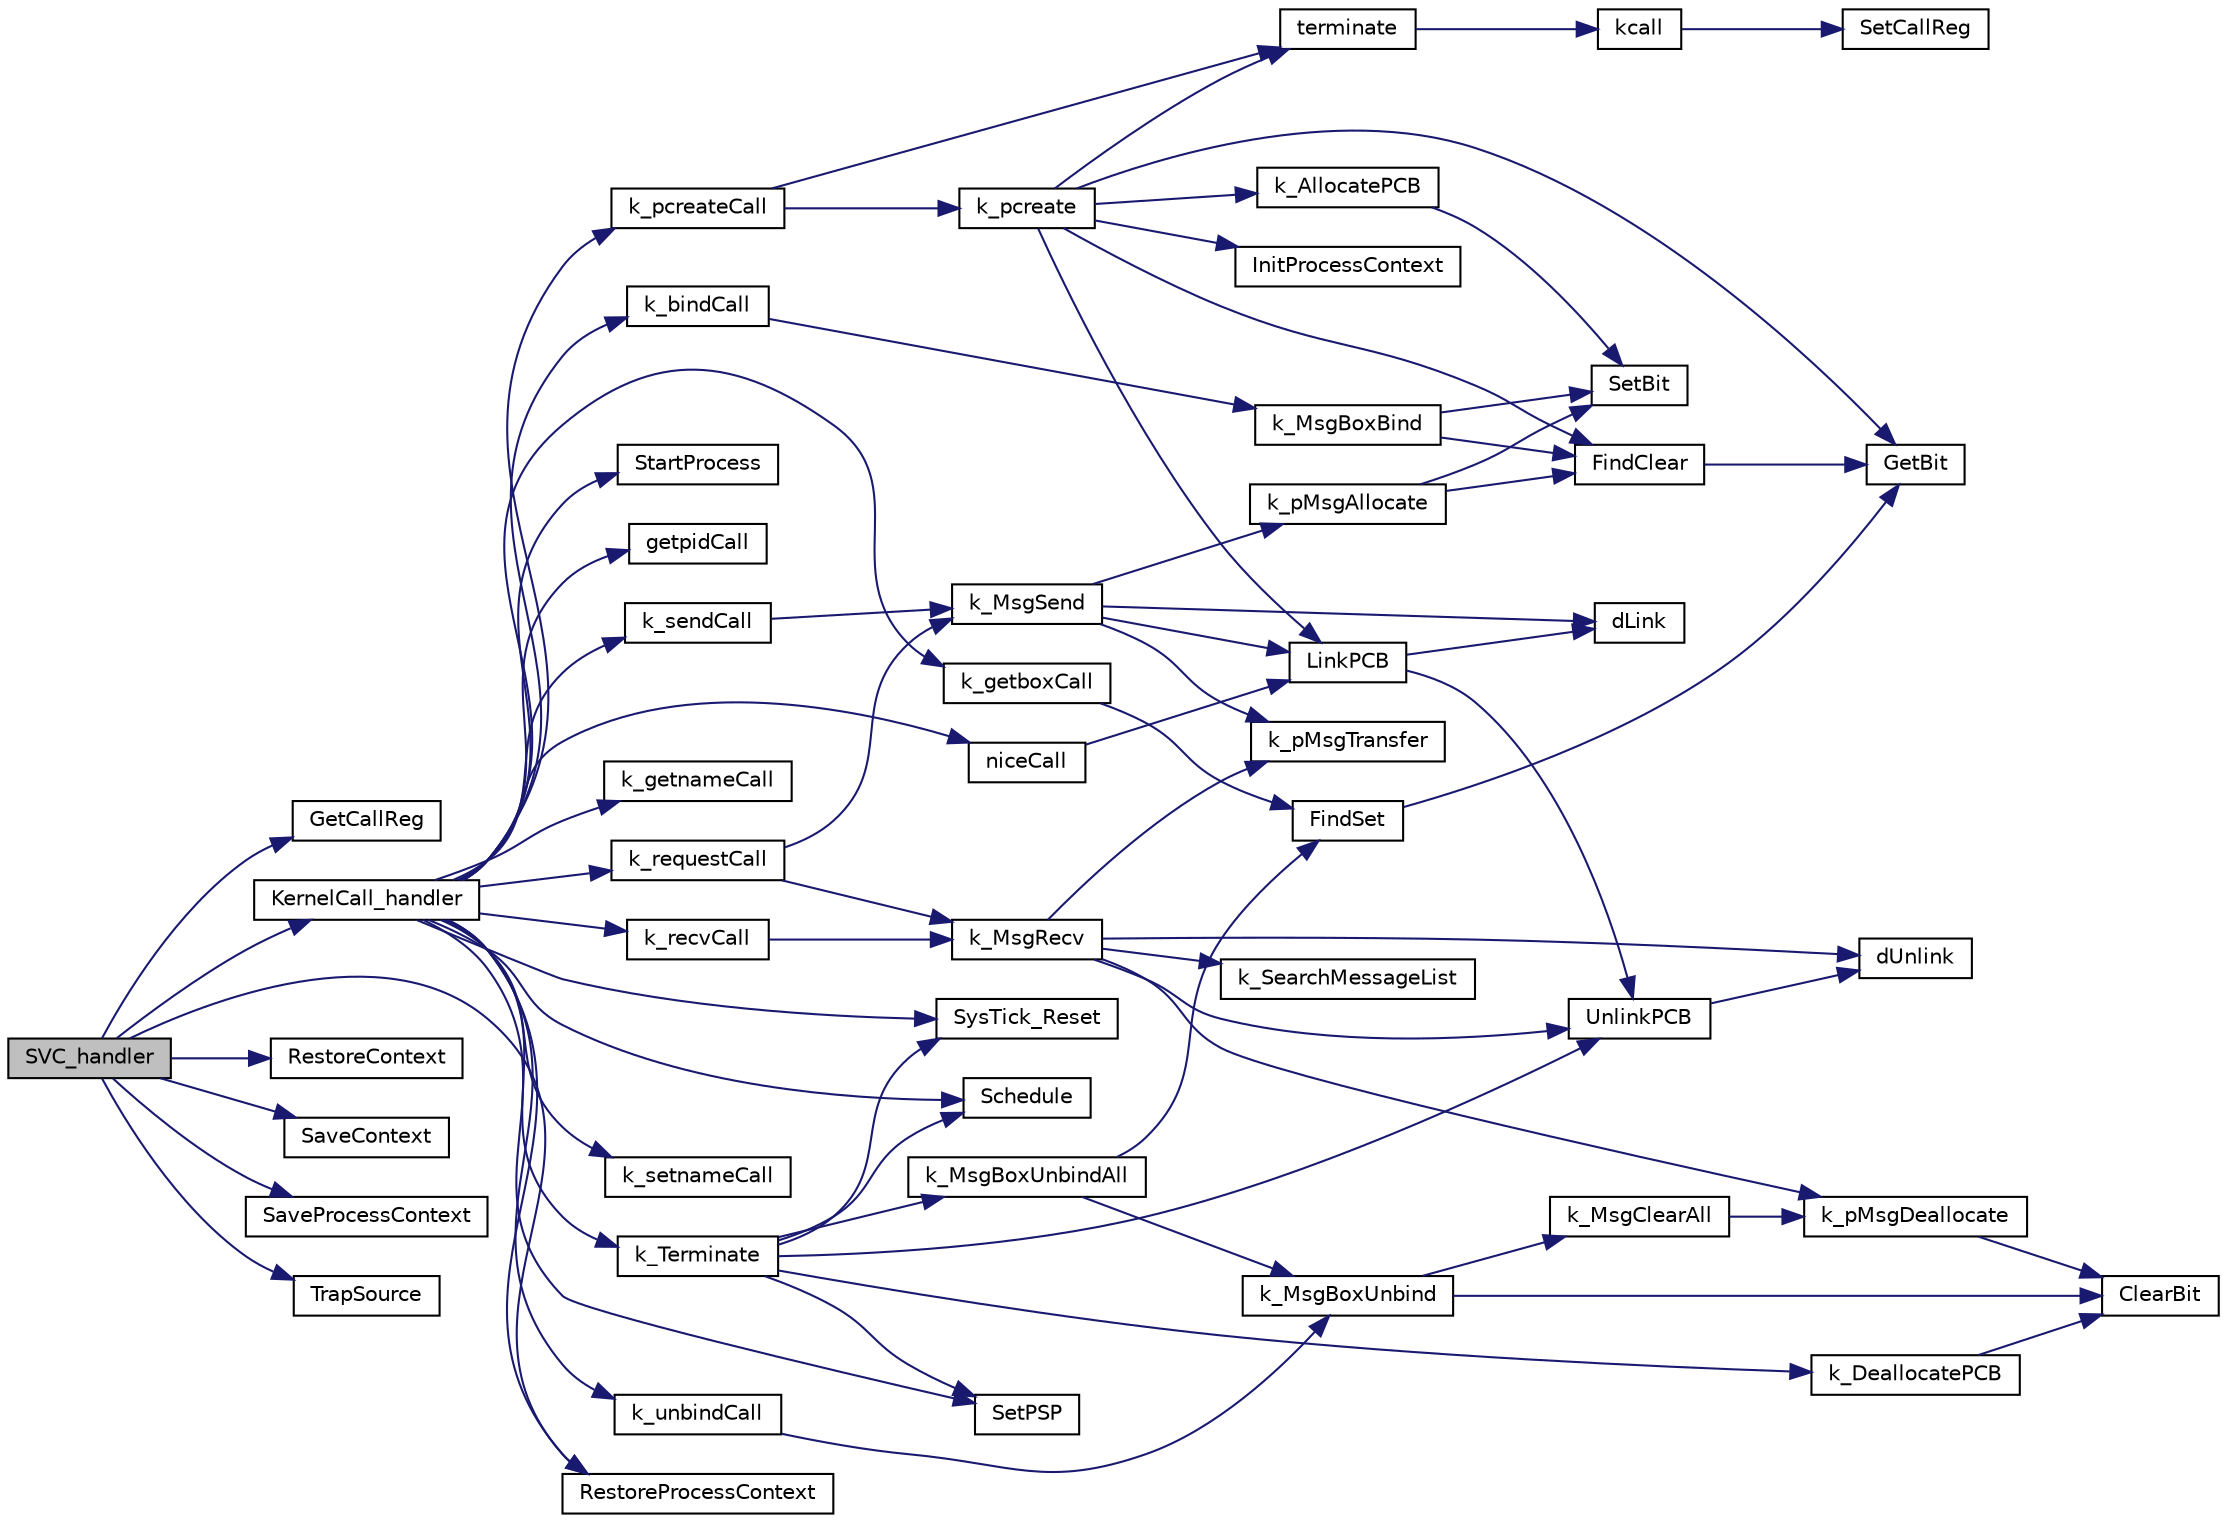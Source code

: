 digraph "SVC_handler"
{
 // LATEX_PDF_SIZE
  edge [fontname="Helvetica",fontsize="10",labelfontname="Helvetica",labelfontsize="10"];
  node [fontname="Helvetica",fontsize="10",shape=record];
  rankdir="LR";
  Node1 [label="SVC_handler",height=0.2,width=0.4,color="black", fillcolor="grey75", style="filled", fontcolor="black",tooltip="Supervisor Call trap handler."];
  Node1 -> Node2 [color="midnightblue",fontsize="10",style="solid",fontname="Helvetica"];
  Node2 [label="GetCallReg",height=0.2,width=0.4,color="black", fillcolor="white", style="filled",URL="$k__cpu_8c.html#a9ec4ea572996c2daa252cb2b35020312",tooltip="Gets the pointer to a kernel call structure out of the designated kernel call register."];
  Node1 -> Node3 [color="midnightblue",fontsize="10",style="solid",fontname="Helvetica"];
  Node3 [label="KernelCall_handler",height=0.2,width=0.4,color="black", fillcolor="white", style="filled",URL="$k__handlers_8c.html#a53c69e53135737e747747a3a6eb8dd69",tooltip="Kernel Call Handler function."];
  Node3 -> Node4 [color="midnightblue",fontsize="10",style="solid",fontname="Helvetica"];
  Node4 [label="getpidCall",height=0.2,width=0.4,color="black", fillcolor="white", style="filled",URL="$k__handlers_8c.html#a03af669db50be36c37c7f65fab0d74ec",tooltip="Performs all operations required for retrieving the running process' ID."];
  Node3 -> Node5 [color="midnightblue",fontsize="10",style="solid",fontname="Helvetica"];
  Node5 [label="k_bindCall",height=0.2,width=0.4,color="black", fillcolor="white", style="filled",URL="$k__handlers_8c.html#adf47b77fffe9facad2fdacefe28a2991",tooltip="Performs all operations required for binding a message box to running process."];
  Node5 -> Node6 [color="midnightblue",fontsize="10",style="solid",fontname="Helvetica"];
  Node6 [label="k_MsgBoxBind",height=0.2,width=0.4,color="black", fillcolor="white", style="filled",URL="$k__messaging_8c.html#acffd1ebbd6129aa2ea8570ab6ac7c40d",tooltip="Binds a message box to a process."];
  Node6 -> Node7 [color="midnightblue",fontsize="10",style="solid",fontname="Helvetica"];
  Node7 [label="FindClear",height=0.2,width=0.4,color="black", fillcolor="white", style="filled",URL="$bitmap_8c.html#a5ab161451e79c2d40ca343c8b34db724",tooltip="Finds The earliest cleared bit in bitmap."];
  Node7 -> Node8 [color="midnightblue",fontsize="10",style="solid",fontname="Helvetica"];
  Node8 [label="GetBit",height=0.2,width=0.4,color="black", fillcolor="white", style="filled",URL="$bitmap_8c.html#aea47b36efa670baedacd8eb1c8cefed9",tooltip="Gets thevalue of a specific bit in a bitmap."];
  Node6 -> Node9 [color="midnightblue",fontsize="10",style="solid",fontname="Helvetica"];
  Node9 [label="SetBit",height=0.2,width=0.4,color="black", fillcolor="white", style="filled",URL="$bitmap_8c.html#ae4c722d65f629e093f97656cf1beb049",tooltip="Sets a specific bit in a bitmap."];
  Node3 -> Node10 [color="midnightblue",fontsize="10",style="solid",fontname="Helvetica"];
  Node10 [label="k_getboxCall",height=0.2,width=0.4,color="black", fillcolor="white", style="filled",URL="$k__handlers_8c.html#abba44a3b1b08d596cf3f23f072c41abf",tooltip="Performs all operations required to retrieve a bound message box to the running process."];
  Node10 -> Node11 [color="midnightblue",fontsize="10",style="solid",fontname="Helvetica"];
  Node11 [label="FindSet",height=0.2,width=0.4,color="black", fillcolor="white", style="filled",URL="$bitmap_8c.html#a2b442817bc15cbc0c86a872e1c3ce95b",tooltip="Finds The earliest set bit in bitmap."];
  Node11 -> Node8 [color="midnightblue",fontsize="10",style="solid",fontname="Helvetica"];
  Node3 -> Node12 [color="midnightblue",fontsize="10",style="solid",fontname="Helvetica"];
  Node12 [label="k_getnameCall",height=0.2,width=0.4,color="black", fillcolor="white", style="filled",URL="$k__handlers_8c.html#a6e0e1ecbce2ec53356f099e3bfcb0d20",tooltip="Performs all operations required to retrieve the name of the running process."];
  Node3 -> Node13 [color="midnightblue",fontsize="10",style="solid",fontname="Helvetica"];
  Node13 [label="k_pcreateCall",height=0.2,width=0.4,color="black", fillcolor="white", style="filled",URL="$k__handlers_8c.html#a727e88ff2dee6e3988e3887f8fc82d38",tooltip="Performs all operations required for process allocation."];
  Node13 -> Node14 [color="midnightblue",fontsize="10",style="solid",fontname="Helvetica"];
  Node14 [label="k_pcreate",height=0.2,width=0.4,color="black", fillcolor="white", style="filled",URL="$k__processes_8c.html#a9ea70364f7d015c8df1b31ddeee0b13c",tooltip="Creates a process and registers it in kernel space."];
  Node14 -> Node7 [color="midnightblue",fontsize="10",style="solid",fontname="Helvetica"];
  Node14 -> Node8 [color="midnightblue",fontsize="10",style="solid",fontname="Helvetica"];
  Node14 -> Node15 [color="midnightblue",fontsize="10",style="solid",fontname="Helvetica"];
  Node15 [label="InitProcessContext",height=0.2,width=0.4,color="black", fillcolor="white", style="filled",URL="$k__cpu_8c.html#a2396f2c90f77dde8eeaf05615344fea6",tooltip="Initializes the CPU context of a process."];
  Node14 -> Node16 [color="midnightblue",fontsize="10",style="solid",fontname="Helvetica"];
  Node16 [label="k_AllocatePCB",height=0.2,width=0.4,color="black", fillcolor="white", style="filled",URL="$k__processes_8c.html#af43a350d56f1d046a727e4073d79a139",tooltip="Allocates a new PCB."];
  Node16 -> Node9 [color="midnightblue",fontsize="10",style="solid",fontname="Helvetica"];
  Node14 -> Node17 [color="midnightblue",fontsize="10",style="solid",fontname="Helvetica"];
  Node17 [label="LinkPCB",height=0.2,width=0.4,color="black", fillcolor="white", style="filled",URL="$k__scheduler_8c.html#a6fa07eff4335f7eca76b95872e445907",tooltip="Links a PCB into a specific priority queue."];
  Node17 -> Node18 [color="midnightblue",fontsize="10",style="solid",fontname="Helvetica"];
  Node18 [label="dLink",height=0.2,width=0.4,color="black", fillcolor="white", style="filled",URL="$dlist_8c.html#af800d7b4d997230f7d590c452dcb1ea3",tooltip="Links a node into the back of another."];
  Node17 -> Node19 [color="midnightblue",fontsize="10",style="solid",fontname="Helvetica"];
  Node19 [label="UnlinkPCB",height=0.2,width=0.4,color="black", fillcolor="white", style="filled",URL="$k__scheduler_8c.html#a020cd5ae59a5fa38146a31260f17ee30",tooltip="Unlinks PCB from its Process queue."];
  Node19 -> Node20 [color="midnightblue",fontsize="10",style="solid",fontname="Helvetica"];
  Node20 [label="dUnlink",height=0.2,width=0.4,color="black", fillcolor="white", style="filled",URL="$dlist_8c.html#a4ac5bcc32a4b91f514e4eeff11361b61",tooltip="Unlinks a node from its current list."];
  Node14 -> Node21 [color="midnightblue",fontsize="10",style="solid",fontname="Helvetica"];
  Node21 [label="terminate",height=0.2,width=0.4,color="black", fillcolor="white", style="filled",URL="$calls_8c.html#a5354b26c0e92bc241bbaf8daedc5a28c",tooltip="Requests the termination of the running process."];
  Node21 -> Node22 [color="midnightblue",fontsize="10",style="solid",fontname="Helvetica"];
  Node22 [label="kcall",height=0.2,width=0.4,color="black", fillcolor="white", style="filled",URL="$calls_8c.html#a84f7c9fb55cbe7f8924be7b30eef3926",tooltip="Sets up the kernel call and gives CPU control to the kernel to service the call."];
  Node22 -> Node23 [color="midnightblue",fontsize="10",style="solid",fontname="Helvetica"];
  Node23 [label="SetCallReg",height=0.2,width=0.4,color="black", fillcolor="white", style="filled",URL="$k__cpu_8c.html#a49e8ab7828a8458da2c0a7115ceb5076",tooltip="Sets the designated kernel call register with a pointer to a kernel call structure."];
  Node13 -> Node21 [color="midnightblue",fontsize="10",style="solid",fontname="Helvetica"];
  Node3 -> Node24 [color="midnightblue",fontsize="10",style="solid",fontname="Helvetica"];
  Node24 [label="k_recvCall",height=0.2,width=0.4,color="black", fillcolor="white", style="filled",URL="$k__handlers_8c.html#ae6d9745010d84afa874ab46ec9a85790",tooltip="Performs all operations required to receive a message from a message box to a message box belonging t..."];
  Node24 -> Node25 [color="midnightblue",fontsize="10",style="solid",fontname="Helvetica"];
  Node25 [label="k_MsgRecv",height=0.2,width=0.4,color="black", fillcolor="white", style="filled",URL="$k__messaging_8c.html#a410b0e1c8cc0056a178c1ef49ad45bc4",tooltip="Recieves a message from a process to another."];
  Node25 -> Node20 [color="midnightblue",fontsize="10",style="solid",fontname="Helvetica"];
  Node25 -> Node26 [color="midnightblue",fontsize="10",style="solid",fontname="Helvetica"];
  Node26 [label="k_pMsgDeallocate",height=0.2,width=0.4,color="black", fillcolor="white", style="filled",URL="$k__messaging_8c.html#a1f49ca1a455ee48b9566a2c6257aab49",tooltip="De-allocates a message."];
  Node26 -> Node27 [color="midnightblue",fontsize="10",style="solid",fontname="Helvetica"];
  Node27 [label="ClearBit",height=0.2,width=0.4,color="black", fillcolor="white", style="filled",URL="$bitmap_8c.html#a1450145a97ea1efa0f35f6aaf05dbcd9",tooltip="Clears a specific bit in a bitmap."];
  Node25 -> Node28 [color="midnightblue",fontsize="10",style="solid",fontname="Helvetica"];
  Node28 [label="k_pMsgTransfer",height=0.2,width=0.4,color="black", fillcolor="white", style="filled",URL="$k__messaging_8c.html#a2296f76d232e8344b339d30d174bcf98",tooltip="Transfers a message to another."];
  Node25 -> Node29 [color="midnightblue",fontsize="10",style="solid",fontname="Helvetica"];
  Node29 [label="k_SearchMessageList",height=0.2,width=0.4,color="black", fillcolor="white", style="filled",URL="$k__messaging_8c.html#a70e4d17dd7f132ac9891b633571b3609",tooltip="Searches through message list for a message with a particular message box as its source."];
  Node25 -> Node19 [color="midnightblue",fontsize="10",style="solid",fontname="Helvetica"];
  Node3 -> Node30 [color="midnightblue",fontsize="10",style="solid",fontname="Helvetica"];
  Node30 [label="k_requestCall",height=0.2,width=0.4,color="black", fillcolor="white", style="filled",URL="$k__handlers_8c.html#a868c3d8f4b853b0704586dc61488138e",tooltip="Performs all operations required to perform the request transaction between a message box belonging t..."];
  Node30 -> Node25 [color="midnightblue",fontsize="10",style="solid",fontname="Helvetica"];
  Node30 -> Node31 [color="midnightblue",fontsize="10",style="solid",fontname="Helvetica"];
  Node31 [label="k_MsgSend",height=0.2,width=0.4,color="black", fillcolor="white", style="filled",URL="$k__messaging_8c.html#a4102c8314e622c810fd8520210a4aa39",tooltip="Sends a message from one process to another."];
  Node31 -> Node18 [color="midnightblue",fontsize="10",style="solid",fontname="Helvetica"];
  Node31 -> Node32 [color="midnightblue",fontsize="10",style="solid",fontname="Helvetica"];
  Node32 [label="k_pMsgAllocate",height=0.2,width=0.4,color="black", fillcolor="white", style="filled",URL="$k__messaging_8c.html#a0d9a71fc033e0800851d3fcd1d24a1b4",tooltip="Allocates message and fills its data and size."];
  Node32 -> Node7 [color="midnightblue",fontsize="10",style="solid",fontname="Helvetica"];
  Node32 -> Node9 [color="midnightblue",fontsize="10",style="solid",fontname="Helvetica"];
  Node31 -> Node28 [color="midnightblue",fontsize="10",style="solid",fontname="Helvetica"];
  Node31 -> Node17 [color="midnightblue",fontsize="10",style="solid",fontname="Helvetica"];
  Node3 -> Node33 [color="midnightblue",fontsize="10",style="solid",fontname="Helvetica"];
  Node33 [label="k_sendCall",height=0.2,width=0.4,color="black", fillcolor="white", style="filled",URL="$k__handlers_8c.html#a1130306eda0cd5c78882a05d20d59831",tooltip="Performs all operations required to send a message from a message box belonging to the running proces..."];
  Node33 -> Node31 [color="midnightblue",fontsize="10",style="solid",fontname="Helvetica"];
  Node3 -> Node34 [color="midnightblue",fontsize="10",style="solid",fontname="Helvetica"];
  Node34 [label="k_setnameCall",height=0.2,width=0.4,color="black", fillcolor="white", style="filled",URL="$k__handlers_8c.html#a8cdf4ac67bb3e9f8a67f796125aab838",tooltip="Performs all operations required to set the name of the running process."];
  Node3 -> Node35 [color="midnightblue",fontsize="10",style="solid",fontname="Helvetica"];
  Node35 [label="k_Terminate",height=0.2,width=0.4,color="black", fillcolor="white", style="filled",URL="$k__handlers_8c.html#aadffaeb748922aa217329a31c4663a95",tooltip="Terminates the running process."];
  Node35 -> Node36 [color="midnightblue",fontsize="10",style="solid",fontname="Helvetica"];
  Node36 [label="k_DeallocatePCB",height=0.2,width=0.4,color="black", fillcolor="white", style="filled",URL="$k__processes_8c.html#ae25db96c8981472d79072a8697d22a27",tooltip="De-allocates a PCB."];
  Node36 -> Node27 [color="midnightblue",fontsize="10",style="solid",fontname="Helvetica"];
  Node35 -> Node37 [color="midnightblue",fontsize="10",style="solid",fontname="Helvetica"];
  Node37 [label="k_MsgBoxUnbindAll",height=0.2,width=0.4,color="black", fillcolor="white", style="filled",URL="$k__messaging_8c.html#aa10175dda682467af0afb21aa1785efc",tooltip="Unbinds all message boxes bound to a process."];
  Node37 -> Node11 [color="midnightblue",fontsize="10",style="solid",fontname="Helvetica"];
  Node37 -> Node38 [color="midnightblue",fontsize="10",style="solid",fontname="Helvetica"];
  Node38 [label="k_MsgBoxUnbind",height=0.2,width=0.4,color="black", fillcolor="white", style="filled",URL="$k__messaging_8c.html#a634e8b22ad815f934aa721f3bffc5630",tooltip="Unbinds a message box from a process."];
  Node38 -> Node27 [color="midnightblue",fontsize="10",style="solid",fontname="Helvetica"];
  Node38 -> Node39 [color="midnightblue",fontsize="10",style="solid",fontname="Helvetica"];
  Node39 [label="k_MsgClearAll",height=0.2,width=0.4,color="black", fillcolor="white", style="filled",URL="$k__messaging_8c.html#a343391f72abbf77fc8d2958500298af1",tooltip="Clears all Messages currently in the message box."];
  Node39 -> Node26 [color="midnightblue",fontsize="10",style="solid",fontname="Helvetica"];
  Node35 -> Node40 [color="midnightblue",fontsize="10",style="solid",fontname="Helvetica"];
  Node40 [label="Schedule",height=0.2,width=0.4,color="black", fillcolor="white", style="filled",URL="$k__scheduler_8c.html#ac5ec5148a4c60ac9681835af6d3c4809",tooltip="Determines which PCB should run next."];
  Node35 -> Node41 [color="midnightblue",fontsize="10",style="solid",fontname="Helvetica"];
  Node41 [label="SetPSP",height=0.2,width=0.4,color="black", fillcolor="white", style="filled",URL="$k__cpu_8c.html#afb3eb72ecc6d3ee1f700c12a89e0ff3e",tooltip="Sets the current process stack pointer value."];
  Node35 -> Node42 [color="midnightblue",fontsize="10",style="solid",fontname="Helvetica"];
  Node42 [label="SysTick_Reset",height=0.2,width=0.4,color="black", fillcolor="white", style="filled",URL="$systick_8c.html#ad51fa075a406920a9d116e2b9ee90897",tooltip="Resets the SysTick current value register and time count."];
  Node35 -> Node19 [color="midnightblue",fontsize="10",style="solid",fontname="Helvetica"];
  Node3 -> Node43 [color="midnightblue",fontsize="10",style="solid",fontname="Helvetica"];
  Node43 [label="k_unbindCall",height=0.2,width=0.4,color="black", fillcolor="white", style="filled",URL="$k__handlers_8c.html#a276094c1bdb99ff7f5fad586760f28d1",tooltip="Performs all operations required for unbinding a message box to running process."];
  Node43 -> Node38 [color="midnightblue",fontsize="10",style="solid",fontname="Helvetica"];
  Node3 -> Node44 [color="midnightblue",fontsize="10",style="solid",fontname="Helvetica"];
  Node44 [label="niceCall",height=0.2,width=0.4,color="black", fillcolor="white", style="filled",URL="$k__handlers_8c.html#a95f66b90fdb1b7c744e8a1f3322c525a",tooltip="Performs all operations required for changing the user process' priority."];
  Node44 -> Node17 [color="midnightblue",fontsize="10",style="solid",fontname="Helvetica"];
  Node3 -> Node45 [color="midnightblue",fontsize="10",style="solid",fontname="Helvetica"];
  Node45 [label="RestoreProcessContext",height=0.2,width=0.4,color="black", fillcolor="white", style="filled",URL="$k__cpu_8c.html#ad1f81d8122738b1af35ea336cef53076",tooltip="Restores the CPU context of the process that was running before."];
  Node3 -> Node40 [color="midnightblue",fontsize="10",style="solid",fontname="Helvetica"];
  Node3 -> Node41 [color="midnightblue",fontsize="10",style="solid",fontname="Helvetica"];
  Node3 -> Node46 [color="midnightblue",fontsize="10",style="solid",fontname="Helvetica"];
  Node46 [label="StartProcess",height=0.2,width=0.4,color="black", fillcolor="white", style="filled",URL="$k__cpu_8c.html#ae69531012bb21cdd93fbc4b43c0a341f",tooltip="Forces the machine to switch to a process' context when in handler mode."];
  Node3 -> Node42 [color="midnightblue",fontsize="10",style="solid",fontname="Helvetica"];
  Node1 -> Node47 [color="midnightblue",fontsize="10",style="solid",fontname="Helvetica"];
  Node47 [label="RestoreContext",height=0.2,width=0.4,color="black", fillcolor="white", style="filled",URL="$k__cpu_8c.html#a3cf87ce2ba0c214e8beaba41915d6ce2",tooltip="Restores the current CPU context from the running stack."];
  Node1 -> Node45 [color="midnightblue",fontsize="10",style="solid",fontname="Helvetica"];
  Node1 -> Node48 [color="midnightblue",fontsize="10",style="solid",fontname="Helvetica"];
  Node48 [label="SaveContext",height=0.2,width=0.4,color="black", fillcolor="white", style="filled",URL="$k__cpu_8c.html#afdcf7937c69cc29ad1385ef2b536f635",tooltip="Saves the current CPU context onto the running stack."];
  Node1 -> Node49 [color="midnightblue",fontsize="10",style="solid",fontname="Helvetica"];
  Node49 [label="SaveProcessContext",height=0.2,width=0.4,color="black", fillcolor="white", style="filled",URL="$k__cpu_8c.html#a758b6867fcdfa9213400084ae53c4dd6",tooltip="Saves the CPU context of the process that was running before."];
  Node1 -> Node50 [color="midnightblue",fontsize="10",style="solid",fontname="Helvetica"];
  Node50 [label="TrapSource",height=0.2,width=0.4,color="black", fillcolor="white", style="filled",URL="$k__cpu_8c.html#a89bc557be3fc982e00f4e0ed3db11f40",tooltip="Determines the source of a trap call."];
}

